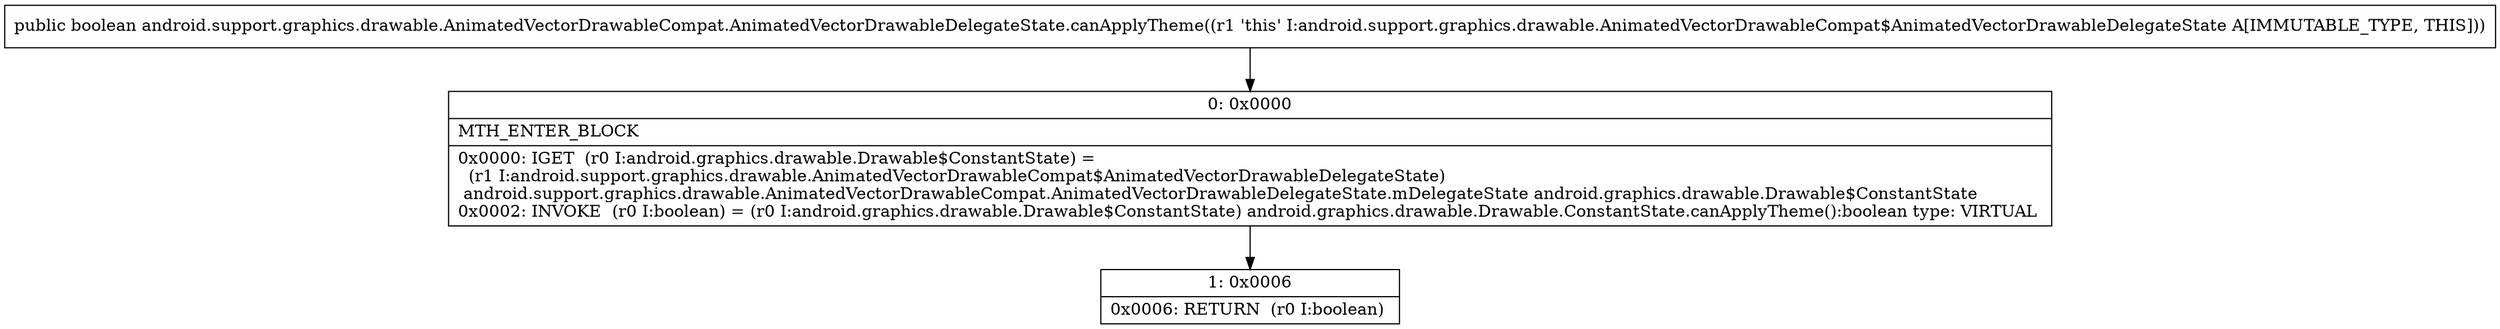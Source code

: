 digraph "CFG forandroid.support.graphics.drawable.AnimatedVectorDrawableCompat.AnimatedVectorDrawableDelegateState.canApplyTheme()Z" {
Node_0 [shape=record,label="{0\:\ 0x0000|MTH_ENTER_BLOCK\l|0x0000: IGET  (r0 I:android.graphics.drawable.Drawable$ConstantState) = \l  (r1 I:android.support.graphics.drawable.AnimatedVectorDrawableCompat$AnimatedVectorDrawableDelegateState)\l android.support.graphics.drawable.AnimatedVectorDrawableCompat.AnimatedVectorDrawableDelegateState.mDelegateState android.graphics.drawable.Drawable$ConstantState \l0x0002: INVOKE  (r0 I:boolean) = (r0 I:android.graphics.drawable.Drawable$ConstantState) android.graphics.drawable.Drawable.ConstantState.canApplyTheme():boolean type: VIRTUAL \l}"];
Node_1 [shape=record,label="{1\:\ 0x0006|0x0006: RETURN  (r0 I:boolean) \l}"];
MethodNode[shape=record,label="{public boolean android.support.graphics.drawable.AnimatedVectorDrawableCompat.AnimatedVectorDrawableDelegateState.canApplyTheme((r1 'this' I:android.support.graphics.drawable.AnimatedVectorDrawableCompat$AnimatedVectorDrawableDelegateState A[IMMUTABLE_TYPE, THIS])) }"];
MethodNode -> Node_0;
Node_0 -> Node_1;
}

